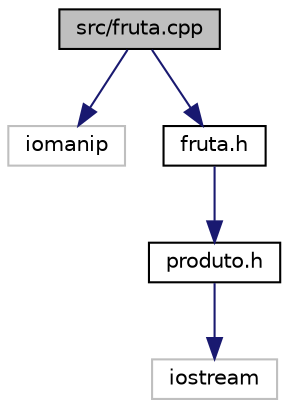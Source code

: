 digraph "src/fruta.cpp"
{
  edge [fontname="Helvetica",fontsize="10",labelfontname="Helvetica",labelfontsize="10"];
  node [fontname="Helvetica",fontsize="10",shape=record];
  Node1 [label="src/fruta.cpp",height=0.2,width=0.4,color="black", fillcolor="grey75", style="filled", fontcolor="black"];
  Node1 -> Node2 [color="midnightblue",fontsize="10",style="solid",fontname="Helvetica"];
  Node2 [label="iomanip",height=0.2,width=0.4,color="grey75", fillcolor="white", style="filled"];
  Node1 -> Node3 [color="midnightblue",fontsize="10",style="solid",fontname="Helvetica"];
  Node3 [label="fruta.h",height=0.2,width=0.4,color="black", fillcolor="white", style="filled",URL="$fruta_8h.html",tooltip="Declaração das funções utilizadas no fruta.cpp. "];
  Node3 -> Node4 [color="midnightblue",fontsize="10",style="solid",fontname="Helvetica"];
  Node4 [label="produto.h",height=0.2,width=0.4,color="black", fillcolor="white", style="filled",URL="$produto_8h_source.html"];
  Node4 -> Node5 [color="midnightblue",fontsize="10",style="solid",fontname="Helvetica"];
  Node5 [label="iostream",height=0.2,width=0.4,color="grey75", fillcolor="white", style="filled"];
}
